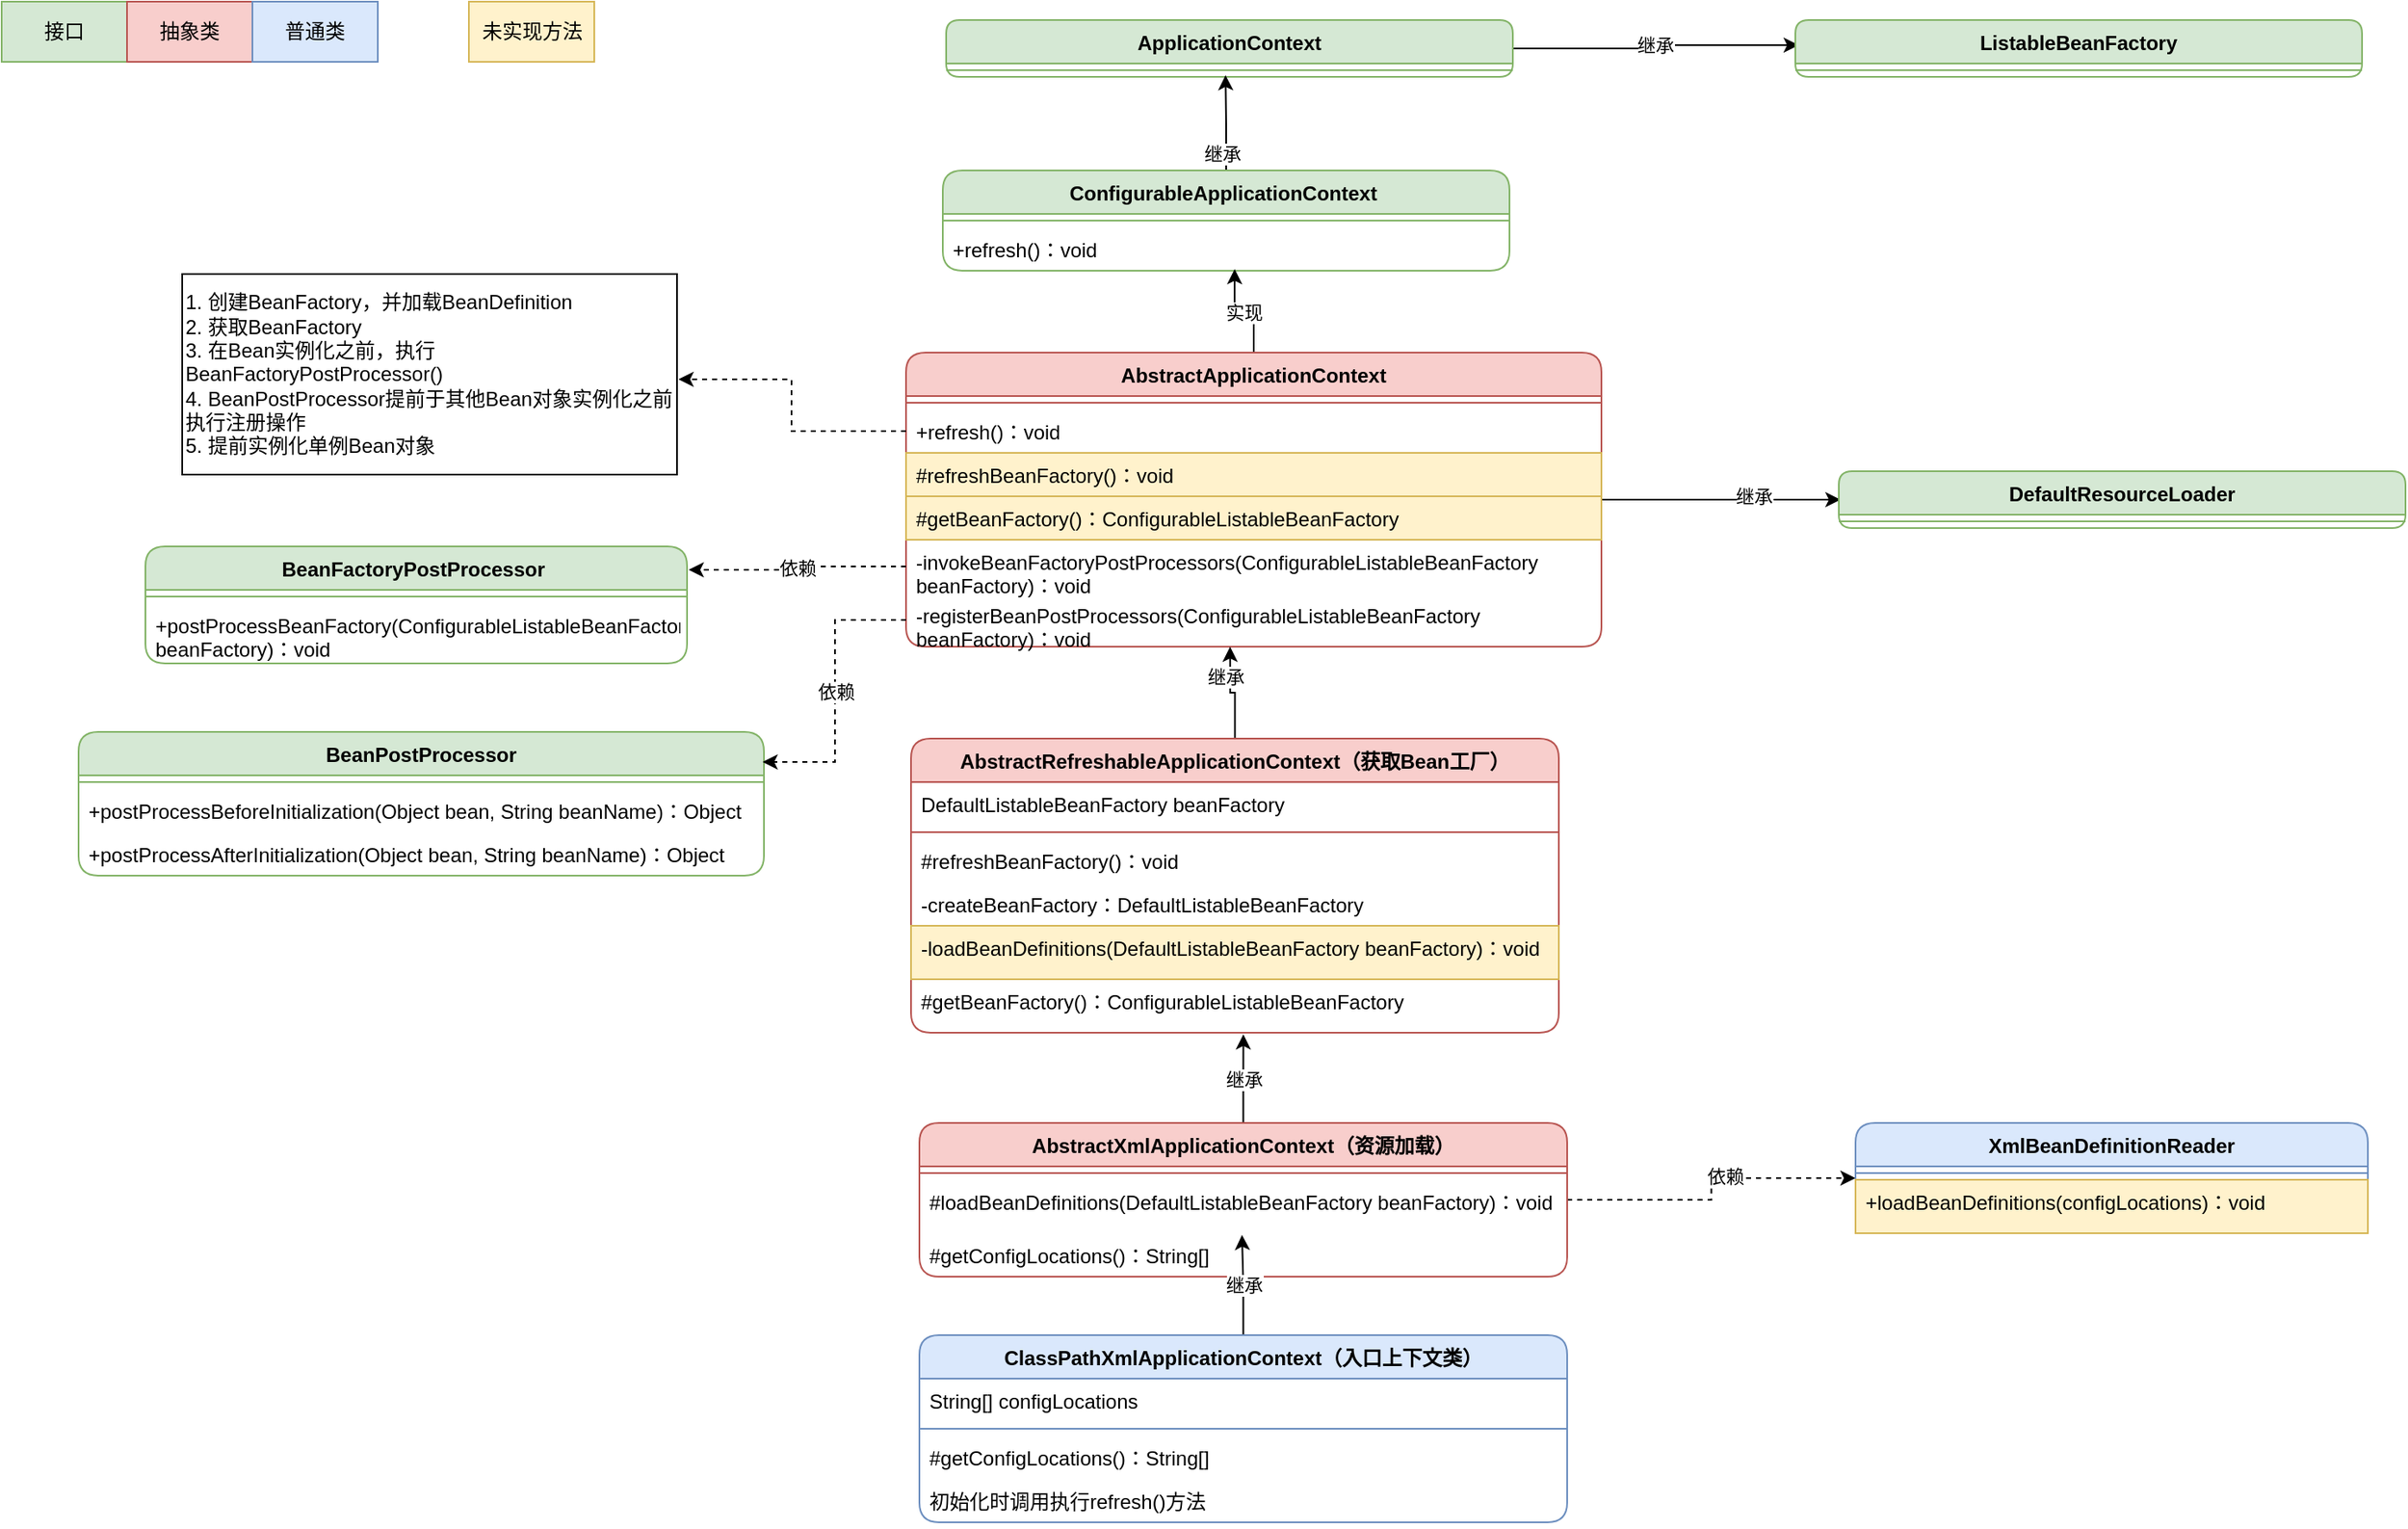 <mxfile version="20.8.20" type="device"><diagram name="第 1 页" id="ZEfLP82yrRy-EttZxlA4"><mxGraphModel dx="1886" dy="798" grid="1" gridSize="10" guides="1" tooltips="1" connect="1" arrows="1" fold="1" page="1" pageScale="1" pageWidth="827" pageHeight="1169" math="0" shadow="0"><root><mxCell id="0"/><mxCell id="1" parent="0"/><mxCell id="oPD5mWZm3WD-s0vX06lr-1" value="BeanPostProcessor" style="swimlane;fontStyle=1;align=center;verticalAlign=top;childLayout=stackLayout;horizontal=1;startSize=26;horizontalStack=0;resizeParent=1;resizeParentMax=0;resizeLast=0;collapsible=1;marginBottom=0;rounded=1;fillStyle=solid;fillColor=#d5e8d4;strokeColor=#82b366;" parent="1" vertex="1"><mxGeometry x="186" y="557" width="410" height="86" as="geometry"><mxRectangle x="62" y="302" width="349" height="24" as="alternateBounds"/></mxGeometry></mxCell><mxCell id="oPD5mWZm3WD-s0vX06lr-2" value="" style="line;strokeWidth=1;fillColor=none;align=left;verticalAlign=middle;spacingTop=-1;spacingLeft=3;spacingRight=3;rotatable=0;labelPosition=right;points=[];portConstraint=eastwest;strokeColor=inherit;rounded=1;fillStyle=solid;" parent="oPD5mWZm3WD-s0vX06lr-1" vertex="1"><mxGeometry y="26" width="410" height="8" as="geometry"/></mxCell><mxCell id="oPD5mWZm3WD-s0vX06lr-3" value="+postProcessBeforeInitialization(Object bean, String beanName)：Object" style="text;strokeColor=none;fillColor=none;align=left;verticalAlign=top;spacingLeft=4;spacingRight=4;overflow=hidden;rotatable=0;points=[[0,0.5],[1,0.5]];portConstraint=eastwest;" parent="oPD5mWZm3WD-s0vX06lr-1" vertex="1"><mxGeometry y="34" width="410" height="26" as="geometry"/></mxCell><mxCell id="oPD5mWZm3WD-s0vX06lr-4" value="+postProcessAfterInitialization(Object bean, String beanName)：Object" style="text;strokeColor=none;fillColor=none;align=left;verticalAlign=top;spacingLeft=4;spacingRight=4;overflow=hidden;rotatable=0;points=[[0,0.5],[1,0.5]];portConstraint=eastwest;" parent="oPD5mWZm3WD-s0vX06lr-1" vertex="1"><mxGeometry y="60" width="410" height="26" as="geometry"/></mxCell><mxCell id="oPD5mWZm3WD-s0vX06lr-5" value="继承" style="edgeStyle=orthogonalEdgeStyle;rounded=0;sketch=0;orthogonalLoop=1;jettySize=auto;html=1;entryX=0.006;entryY=0.441;entryDx=0;entryDy=0;entryPerimeter=0;shadow=0;labelBorderColor=none;" parent="1" source="oPD5mWZm3WD-s0vX06lr-6" target="oPD5mWZm3WD-s0vX06lr-8" edge="1"><mxGeometry relative="1" as="geometry"/></mxCell><mxCell id="oPD5mWZm3WD-s0vX06lr-6" value="ApplicationContext" style="swimlane;fontStyle=1;align=center;verticalAlign=top;childLayout=stackLayout;horizontal=1;startSize=26;horizontalStack=0;resizeParent=1;resizeParentMax=0;resizeLast=0;collapsible=1;marginBottom=0;rounded=1;fillStyle=solid;fillColor=#d5e8d4;strokeColor=#82b366;" parent="1" vertex="1"><mxGeometry x="705" y="131" width="339" height="34" as="geometry"><mxRectangle x="708.25" y="156" width="349" height="24" as="alternateBounds"/></mxGeometry></mxCell><mxCell id="oPD5mWZm3WD-s0vX06lr-7" value="" style="line;strokeWidth=1;fillColor=none;align=left;verticalAlign=middle;spacingTop=-1;spacingLeft=3;spacingRight=3;rotatable=0;labelPosition=right;points=[];portConstraint=eastwest;strokeColor=inherit;rounded=1;fillStyle=solid;" parent="oPD5mWZm3WD-s0vX06lr-6" vertex="1"><mxGeometry y="26" width="339" height="8" as="geometry"/></mxCell><mxCell id="oPD5mWZm3WD-s0vX06lr-8" value="ListableBeanFactory" style="swimlane;fontStyle=1;align=center;verticalAlign=top;childLayout=stackLayout;horizontal=1;startSize=26;horizontalStack=0;resizeParent=1;resizeParentMax=0;resizeLast=0;collapsible=1;marginBottom=0;rounded=1;fillStyle=solid;fillColor=#d5e8d4;strokeColor=#82b366;" parent="1" vertex="1"><mxGeometry x="1213" y="131" width="339" height="34" as="geometry"><mxRectangle x="719.25" y="63" width="349" height="24" as="alternateBounds"/></mxGeometry></mxCell><mxCell id="oPD5mWZm3WD-s0vX06lr-9" value="" style="line;strokeWidth=1;fillColor=none;align=left;verticalAlign=middle;spacingTop=-1;spacingLeft=3;spacingRight=3;rotatable=0;labelPosition=right;points=[];portConstraint=eastwest;strokeColor=inherit;rounded=1;fillStyle=solid;" parent="oPD5mWZm3WD-s0vX06lr-8" vertex="1"><mxGeometry y="26" width="339" height="8" as="geometry"/></mxCell><mxCell id="oPD5mWZm3WD-s0vX06lr-10" style="edgeStyle=orthogonalEdgeStyle;rounded=0;sketch=0;orthogonalLoop=1;jettySize=auto;html=1;entryX=0.493;entryY=0.875;entryDx=0;entryDy=0;entryPerimeter=0;shadow=0;labelBorderColor=none;" parent="1" source="oPD5mWZm3WD-s0vX06lr-12" target="oPD5mWZm3WD-s0vX06lr-7" edge="1"><mxGeometry relative="1" as="geometry"/></mxCell><mxCell id="oPD5mWZm3WD-s0vX06lr-11" value="继承" style="edgeLabel;html=1;align=center;verticalAlign=middle;resizable=0;points=[];" parent="oPD5mWZm3WD-s0vX06lr-10" vertex="1" connectable="0"><mxGeometry x="0.709" y="-1" relative="1" as="geometry"><mxPoint x="-3" y="38" as="offset"/></mxGeometry></mxCell><mxCell id="oPD5mWZm3WD-s0vX06lr-12" value="ConfigurableApplicationContext " style="swimlane;fontStyle=1;align=center;verticalAlign=top;childLayout=stackLayout;horizontal=1;startSize=26;horizontalStack=0;resizeParent=1;resizeParentMax=0;resizeLast=0;collapsible=1;marginBottom=0;rounded=1;fillStyle=solid;fillColor=#d5e8d4;strokeColor=#82b366;" parent="1" vertex="1"><mxGeometry x="703" y="221" width="339" height="60" as="geometry"><mxRectangle x="710" y="256" width="349" height="24" as="alternateBounds"/></mxGeometry></mxCell><mxCell id="oPD5mWZm3WD-s0vX06lr-13" value="" style="line;strokeWidth=1;fillColor=none;align=left;verticalAlign=middle;spacingTop=-1;spacingLeft=3;spacingRight=3;rotatable=0;labelPosition=right;points=[];portConstraint=eastwest;strokeColor=inherit;rounded=1;fillStyle=solid;" parent="oPD5mWZm3WD-s0vX06lr-12" vertex="1"><mxGeometry y="26" width="339" height="8" as="geometry"/></mxCell><mxCell id="oPD5mWZm3WD-s0vX06lr-14" value="+refresh()：void" style="text;strokeColor=none;fillColor=none;align=left;verticalAlign=top;spacingLeft=4;spacingRight=4;overflow=hidden;rotatable=0;points=[[0,0.5],[1,0.5]];portConstraint=eastwest;rounded=1;" parent="oPD5mWZm3WD-s0vX06lr-12" vertex="1"><mxGeometry y="34" width="339" height="26" as="geometry"/></mxCell><mxCell id="oPD5mWZm3WD-s0vX06lr-15" style="edgeStyle=orthogonalEdgeStyle;rounded=0;orthogonalLoop=1;jettySize=auto;html=1;entryX=0.003;entryY=0.5;entryDx=0;entryDy=0;entryPerimeter=0;" parent="1" source="oPD5mWZm3WD-s0vX06lr-18" target="oPD5mWZm3WD-s0vX06lr-28" edge="1"><mxGeometry relative="1" as="geometry"/></mxCell><mxCell id="oPD5mWZm3WD-s0vX06lr-16" value="继承" style="edgeLabel;html=1;align=center;verticalAlign=middle;resizable=0;points=[];" parent="oPD5mWZm3WD-s0vX06lr-15" vertex="1" connectable="0"><mxGeometry x="0.259" y="2" relative="1" as="geometry"><mxPoint x="1" as="offset"/></mxGeometry></mxCell><mxCell id="oPD5mWZm3WD-s0vX06lr-17" value="实现" style="edgeStyle=orthogonalEdgeStyle;rounded=0;sketch=0;orthogonalLoop=1;jettySize=auto;html=1;entryX=0.515;entryY=0.962;entryDx=0;entryDy=0;entryPerimeter=0;shadow=0;labelBorderColor=none;" parent="1" source="oPD5mWZm3WD-s0vX06lr-18" target="oPD5mWZm3WD-s0vX06lr-14" edge="1"><mxGeometry relative="1" as="geometry"/></mxCell><mxCell id="oPD5mWZm3WD-s0vX06lr-18" value="AbstractApplicationContext" style="swimlane;fontStyle=1;align=center;verticalAlign=top;childLayout=stackLayout;horizontal=1;startSize=26;horizontalStack=0;resizeParent=1;resizeParentMax=0;resizeLast=0;collapsible=1;marginBottom=0;rounded=1;fillStyle=solid;fillColor=#f8cecc;strokeColor=#b85450;" parent="1" vertex="1"><mxGeometry x="681" y="330" width="416" height="176" as="geometry"><mxRectangle x="704" y="419" width="349" height="24" as="alternateBounds"/></mxGeometry></mxCell><mxCell id="oPD5mWZm3WD-s0vX06lr-19" value="" style="line;strokeWidth=1;fillColor=none;align=left;verticalAlign=middle;spacingTop=-1;spacingLeft=3;spacingRight=3;rotatable=0;labelPosition=right;points=[];portConstraint=eastwest;strokeColor=inherit;rounded=1;fillStyle=solid;" parent="oPD5mWZm3WD-s0vX06lr-18" vertex="1"><mxGeometry y="26" width="416" height="8" as="geometry"/></mxCell><mxCell id="oPD5mWZm3WD-s0vX06lr-20" value="+refresh()：void" style="text;align=left;verticalAlign=top;spacingLeft=4;spacingRight=4;overflow=hidden;rotatable=0;points=[[0,0.5],[1,0.5]];portConstraint=eastwest;" parent="oPD5mWZm3WD-s0vX06lr-18" vertex="1"><mxGeometry y="34" width="416" height="26" as="geometry"/></mxCell><mxCell id="oPD5mWZm3WD-s0vX06lr-21" value="#refreshBeanFactory()：void" style="text;strokeColor=#d6b656;fillColor=#fff2cc;align=left;verticalAlign=top;spacingLeft=4;spacingRight=4;overflow=hidden;rotatable=0;points=[[0,0.5],[1,0.5]];portConstraint=eastwest;" parent="oPD5mWZm3WD-s0vX06lr-18" vertex="1"><mxGeometry y="60" width="416" height="26" as="geometry"/></mxCell><mxCell id="oPD5mWZm3WD-s0vX06lr-22" value="#getBeanFactory()：ConfigurableListableBeanFactory" style="text;strokeColor=#d6b656;fillColor=#fff2cc;align=left;verticalAlign=top;spacingLeft=4;spacingRight=4;overflow=hidden;rotatable=0;points=[[0,0.5],[1,0.5]];portConstraint=eastwest;" parent="oPD5mWZm3WD-s0vX06lr-18" vertex="1"><mxGeometry y="86" width="416" height="26" as="geometry"/></mxCell><mxCell id="oPD5mWZm3WD-s0vX06lr-23" value="-invokeBeanFactoryPostProcessors(ConfigurableListableBeanFactory beanFactory)：void" style="text;align=left;verticalAlign=top;spacingLeft=4;spacingRight=4;overflow=hidden;rotatable=0;points=[[0,0.5],[1,0.5]];portConstraint=eastwest;whiteSpace=wrap;" parent="oPD5mWZm3WD-s0vX06lr-18" vertex="1"><mxGeometry y="112" width="416" height="32" as="geometry"/></mxCell><mxCell id="oPD5mWZm3WD-s0vX06lr-24" value="-registerBeanPostProcessors(ConfigurableListableBeanFactory beanFactory)：void" style="text;align=left;verticalAlign=top;spacingLeft=4;spacingRight=4;overflow=hidden;rotatable=0;points=[[0,0.5],[1,0.5]];portConstraint=eastwest;whiteSpace=wrap;" parent="oPD5mWZm3WD-s0vX06lr-18" vertex="1"><mxGeometry y="144" width="416" height="32" as="geometry"/></mxCell><mxCell id="oPD5mWZm3WD-s0vX06lr-25" value="BeanFactoryPostProcessor " style="swimlane;fontStyle=1;align=center;verticalAlign=top;childLayout=stackLayout;horizontal=1;startSize=26;horizontalStack=0;resizeParent=1;resizeParentMax=0;resizeLast=0;collapsible=1;marginBottom=0;rounded=1;fillStyle=solid;strokeColor=#82b366;whiteSpace=wrap;fillColor=#d5e8d4;" parent="1" vertex="1"><mxGeometry x="226" y="446" width="324" height="70" as="geometry"><mxRectangle x="252" y="385" width="273" height="21" as="alternateBounds"/></mxGeometry></mxCell><mxCell id="oPD5mWZm3WD-s0vX06lr-26" value="" style="line;strokeWidth=1;fillColor=none;align=left;verticalAlign=middle;spacingTop=-1;spacingLeft=3;spacingRight=3;rotatable=0;labelPosition=right;points=[];portConstraint=eastwest;strokeColor=inherit;rounded=1;fillStyle=solid;" parent="oPD5mWZm3WD-s0vX06lr-25" vertex="1"><mxGeometry y="26" width="324" height="8" as="geometry"/></mxCell><mxCell id="oPD5mWZm3WD-s0vX06lr-27" value="+postProcessBeanFactory(ConfigurableListableBeanFactory beanFactory)：void" style="text;strokeColor=none;fillColor=none;align=left;verticalAlign=top;spacingLeft=4;spacingRight=4;overflow=hidden;rotatable=0;points=[[0,0.5],[1,0.5]];portConstraint=eastwest;whiteSpace=wrap;" parent="oPD5mWZm3WD-s0vX06lr-25" vertex="1"><mxGeometry y="34" width="324" height="36" as="geometry"/></mxCell><mxCell id="oPD5mWZm3WD-s0vX06lr-28" value="DefaultResourceLoader" style="swimlane;fontStyle=1;align=center;verticalAlign=top;childLayout=stackLayout;horizontal=1;startSize=26;horizontalStack=0;resizeParent=1;resizeParentMax=0;resizeLast=0;collapsible=1;marginBottom=0;rounded=1;fillStyle=solid;fillColor=#d5e8d4;strokeColor=#82b366;" parent="1" vertex="1"><mxGeometry x="1239" y="401" width="339" height="34" as="geometry"><mxRectangle x="1193" y="463" width="349" height="24" as="alternateBounds"/></mxGeometry></mxCell><mxCell id="oPD5mWZm3WD-s0vX06lr-29" value="" style="line;strokeWidth=1;fillColor=none;align=left;verticalAlign=middle;spacingTop=-1;spacingLeft=3;spacingRight=3;rotatable=0;labelPosition=right;points=[];portConstraint=eastwest;strokeColor=inherit;rounded=1;fillStyle=solid;" parent="oPD5mWZm3WD-s0vX06lr-28" vertex="1"><mxGeometry y="26" width="339" height="8" as="geometry"/></mxCell><mxCell id="oPD5mWZm3WD-s0vX06lr-30" style="edgeStyle=orthogonalEdgeStyle;rounded=0;orthogonalLoop=1;jettySize=auto;html=1;entryX=0.466;entryY=1;entryDx=0;entryDy=0;entryPerimeter=0;" parent="1" source="oPD5mWZm3WD-s0vX06lr-32" target="oPD5mWZm3WD-s0vX06lr-24" edge="1"><mxGeometry relative="1" as="geometry"/></mxCell><mxCell id="oPD5mWZm3WD-s0vX06lr-31" value="继承" style="edgeLabel;html=1;align=center;verticalAlign=middle;resizable=0;points=[];" parent="oPD5mWZm3WD-s0vX06lr-30" vertex="1" connectable="0"><mxGeometry x="0.407" y="3" relative="1" as="geometry"><mxPoint as="offset"/></mxGeometry></mxCell><mxCell id="oPD5mWZm3WD-s0vX06lr-32" value="AbstractRefreshableApplicationContext（获取Bean工厂）" style="swimlane;fontStyle=1;align=center;verticalAlign=top;childLayout=stackLayout;horizontal=1;startSize=26;horizontalStack=0;resizeParent=1;resizeParentMax=0;resizeLast=0;collapsible=1;marginBottom=0;rounded=1;fillStyle=solid;fillColor=#f8cecc;strokeColor=#b85450;" parent="1" vertex="1"><mxGeometry x="684" y="561" width="387.5" height="176" as="geometry"><mxRectangle x="696" y="544" width="349" height="24" as="alternateBounds"/></mxGeometry></mxCell><mxCell id="oPD5mWZm3WD-s0vX06lr-33" value="DefaultListableBeanFactory beanFactory" style="text;strokeColor=none;fillColor=none;align=left;verticalAlign=top;spacingLeft=4;spacingRight=4;overflow=hidden;rotatable=0;points=[[0,0.5],[1,0.5]];portConstraint=eastwest;" parent="oPD5mWZm3WD-s0vX06lr-32" vertex="1"><mxGeometry y="26" width="387.5" height="26" as="geometry"/></mxCell><mxCell id="oPD5mWZm3WD-s0vX06lr-34" value="" style="line;strokeWidth=1;fillColor=none;align=left;verticalAlign=middle;spacingTop=-1;spacingLeft=3;spacingRight=3;rotatable=0;labelPosition=right;points=[];portConstraint=eastwest;strokeColor=inherit;rounded=1;fillStyle=solid;" parent="oPD5mWZm3WD-s0vX06lr-32" vertex="1"><mxGeometry y="52" width="387.5" height="8" as="geometry"/></mxCell><mxCell id="oPD5mWZm3WD-s0vX06lr-35" value="#refreshBeanFactory()：void" style="text;align=left;verticalAlign=top;spacingLeft=4;spacingRight=4;overflow=hidden;rotatable=0;points=[[0,0.5],[1,0.5]];portConstraint=eastwest;" parent="oPD5mWZm3WD-s0vX06lr-32" vertex="1"><mxGeometry y="60" width="387.5" height="26" as="geometry"/></mxCell><mxCell id="oPD5mWZm3WD-s0vX06lr-36" value="-createBeanFactory：DefaultListableBeanFactory " style="text;align=left;verticalAlign=top;spacingLeft=4;spacingRight=4;overflow=hidden;rotatable=0;points=[[0,0.5],[1,0.5]];portConstraint=eastwest;" parent="oPD5mWZm3WD-s0vX06lr-32" vertex="1"><mxGeometry y="86" width="387.5" height="26" as="geometry"/></mxCell><mxCell id="oPD5mWZm3WD-s0vX06lr-37" value="-loadBeanDefinitions(DefaultListableBeanFactory beanFactory)：void" style="text;strokeColor=#d6b656;fillColor=#fff2cc;align=left;verticalAlign=top;spacingLeft=4;spacingRight=4;overflow=hidden;rotatable=0;points=[[0,0.5],[1,0.5]];portConstraint=eastwest;whiteSpace=wrap;" parent="oPD5mWZm3WD-s0vX06lr-32" vertex="1"><mxGeometry y="112" width="387.5" height="32" as="geometry"/></mxCell><mxCell id="oPD5mWZm3WD-s0vX06lr-38" value="#getBeanFactory()：ConfigurableListableBeanFactory" style="text;align=left;verticalAlign=top;spacingLeft=4;spacingRight=4;overflow=hidden;rotatable=0;points=[[0,0.5],[1,0.5]];portConstraint=eastwest;whiteSpace=wrap;" parent="oPD5mWZm3WD-s0vX06lr-32" vertex="1"><mxGeometry y="144" width="387.5" height="32" as="geometry"/></mxCell><mxCell id="oPD5mWZm3WD-s0vX06lr-39" value="继承" style="edgeStyle=orthogonalEdgeStyle;rounded=0;sketch=0;orthogonalLoop=1;jettySize=auto;html=1;entryX=0.513;entryY=1.031;entryDx=0;entryDy=0;entryPerimeter=0;shadow=0;labelBorderColor=none;" parent="1" source="oPD5mWZm3WD-s0vX06lr-42" target="oPD5mWZm3WD-s0vX06lr-38" edge="1"><mxGeometry relative="1" as="geometry"/></mxCell><mxCell id="oPD5mWZm3WD-s0vX06lr-40" value="" style="edgeStyle=orthogonalEdgeStyle;rounded=0;sketch=0;orthogonalLoop=1;jettySize=auto;html=1;shadow=0;labelBorderColor=none;dashed=1;" parent="1" source="oPD5mWZm3WD-s0vX06lr-42" target="oPD5mWZm3WD-s0vX06lr-54" edge="1"><mxGeometry relative="1" as="geometry"/></mxCell><mxCell id="oPD5mWZm3WD-s0vX06lr-41" value="依赖" style="edgeLabel;html=1;align=center;verticalAlign=middle;resizable=0;points=[];" parent="oPD5mWZm3WD-s0vX06lr-40" vertex="1" connectable="0"><mxGeometry x="0.142" y="1" relative="1" as="geometry"><mxPoint x="1" as="offset"/></mxGeometry></mxCell><mxCell id="oPD5mWZm3WD-s0vX06lr-42" value="AbstractXmlApplicationContext（资源加载）" style="swimlane;fontStyle=1;align=center;verticalAlign=top;childLayout=stackLayout;horizontal=1;startSize=26;horizontalStack=0;resizeParent=1;resizeParentMax=0;resizeLast=0;collapsible=1;marginBottom=0;rounded=1;fillStyle=solid;fillColor=#f8cecc;strokeColor=#b85450;" parent="1" vertex="1"><mxGeometry x="689" y="791" width="387.5" height="92" as="geometry"><mxRectangle x="693" y="693" width="349" height="24" as="alternateBounds"/></mxGeometry></mxCell><mxCell id="oPD5mWZm3WD-s0vX06lr-43" value="" style="line;strokeWidth=1;fillColor=none;align=left;verticalAlign=middle;spacingTop=-1;spacingLeft=3;spacingRight=3;rotatable=0;labelPosition=right;points=[];portConstraint=eastwest;strokeColor=inherit;rounded=1;fillStyle=solid;" parent="oPD5mWZm3WD-s0vX06lr-42" vertex="1"><mxGeometry y="26" width="387.5" height="8" as="geometry"/></mxCell><mxCell id="oPD5mWZm3WD-s0vX06lr-44" value="#loadBeanDefinitions(DefaultListableBeanFactory beanFactory)：void" style="text;align=left;verticalAlign=top;spacingLeft=4;spacingRight=4;overflow=hidden;rotatable=0;points=[[0,0.5],[1,0.5]];portConstraint=eastwest;whiteSpace=wrap;" parent="oPD5mWZm3WD-s0vX06lr-42" vertex="1"><mxGeometry y="34" width="387.5" height="32" as="geometry"/></mxCell><mxCell id="MSDc8-JGU-5J4D1I_Us8-1" value="#getConfigLocations()：String[] " style="text;align=left;verticalAlign=top;spacingLeft=4;spacingRight=4;overflow=hidden;rotatable=0;points=[[0,0.5],[1,0.5]];portConstraint=eastwest;" parent="oPD5mWZm3WD-s0vX06lr-42" vertex="1"><mxGeometry y="66" width="387.5" height="26" as="geometry"/></mxCell><mxCell id="oPD5mWZm3WD-s0vX06lr-45" value="继承" style="edgeStyle=orthogonalEdgeStyle;rounded=0;sketch=0;orthogonalLoop=1;jettySize=auto;html=1;shadow=0;labelBorderColor=none;entryX=0.498;entryY=1.031;entryDx=0;entryDy=0;entryPerimeter=0;" parent="1" source="oPD5mWZm3WD-s0vX06lr-46" target="oPD5mWZm3WD-s0vX06lr-44" edge="1"><mxGeometry relative="1" as="geometry"><mxPoint x="883.75" y="1044" as="targetPoint"/></mxGeometry></mxCell><mxCell id="oPD5mWZm3WD-s0vX06lr-46" value="ClassPathXmlApplicationContext（入口上下文类）" style="swimlane;fontStyle=1;align=center;verticalAlign=top;childLayout=stackLayout;horizontal=1;startSize=26;horizontalStack=0;resizeParent=1;resizeParentMax=0;resizeLast=0;collapsible=1;marginBottom=0;rounded=1;fillStyle=solid;fillColor=#dae8fc;strokeColor=#6c8ebf;" parent="1" vertex="1"><mxGeometry x="689" y="918" width="387.5" height="112" as="geometry"><mxRectangle x="693" y="842" width="349" height="24" as="alternateBounds"/></mxGeometry></mxCell><mxCell id="oPD5mWZm3WD-s0vX06lr-47" value="String[] configLocations " style="text;strokeColor=none;fillColor=none;align=left;verticalAlign=top;spacingLeft=4;spacingRight=4;overflow=hidden;rotatable=0;points=[[0,0.5],[1,0.5]];portConstraint=eastwest;" parent="oPD5mWZm3WD-s0vX06lr-46" vertex="1"><mxGeometry y="26" width="387.5" height="26" as="geometry"/></mxCell><mxCell id="oPD5mWZm3WD-s0vX06lr-48" value="" style="line;strokeWidth=1;fillColor=none;align=left;verticalAlign=middle;spacingTop=-1;spacingLeft=3;spacingRight=3;rotatable=0;labelPosition=right;points=[];portConstraint=eastwest;strokeColor=inherit;rounded=1;fillStyle=solid;" parent="oPD5mWZm3WD-s0vX06lr-46" vertex="1"><mxGeometry y="52" width="387.5" height="8" as="geometry"/></mxCell><mxCell id="oPD5mWZm3WD-s0vX06lr-49" value="#getConfigLocations()：String[] " style="text;align=left;verticalAlign=top;spacingLeft=4;spacingRight=4;overflow=hidden;rotatable=0;points=[[0,0.5],[1,0.5]];portConstraint=eastwest;" parent="oPD5mWZm3WD-s0vX06lr-46" vertex="1"><mxGeometry y="60" width="387.5" height="26" as="geometry"/></mxCell><mxCell id="NBNR1oK0oMuaiYcvUILt-1" value="初始化时调用执行refresh()方法" style="text;align=left;verticalAlign=top;spacingLeft=4;spacingRight=4;overflow=hidden;rotatable=0;points=[[0,0.5],[1,0.5]];portConstraint=eastwest;" vertex="1" parent="oPD5mWZm3WD-s0vX06lr-46"><mxGeometry y="86" width="387.5" height="26" as="geometry"/></mxCell><mxCell id="oPD5mWZm3WD-s0vX06lr-50" value="接口" style="rounded=0;whiteSpace=wrap;html=1;fillStyle=solid;strokeColor=#82b366;fillColor=#d5e8d4;" parent="1" vertex="1"><mxGeometry x="140" y="120" width="75" height="36" as="geometry"/></mxCell><mxCell id="oPD5mWZm3WD-s0vX06lr-51" value="抽象类" style="rounded=0;whiteSpace=wrap;html=1;fillStyle=solid;strokeColor=#b85450;fillColor=#f8cecc;" parent="1" vertex="1"><mxGeometry x="215" y="120" width="75" height="36" as="geometry"/></mxCell><mxCell id="oPD5mWZm3WD-s0vX06lr-52" value="普通类" style="rounded=0;whiteSpace=wrap;html=1;fillStyle=solid;strokeColor=#6c8ebf;fillColor=#dae8fc;" parent="1" vertex="1"><mxGeometry x="290" y="120" width="75" height="36" as="geometry"/></mxCell><mxCell id="oPD5mWZm3WD-s0vX06lr-53" value="未实现方法" style="rounded=0;whiteSpace=wrap;html=1;fillStyle=solid;strokeColor=#d6b656;fillColor=#fff2cc;" parent="1" vertex="1"><mxGeometry x="419.5" y="120" width="75" height="36" as="geometry"/></mxCell><mxCell id="oPD5mWZm3WD-s0vX06lr-54" value="XmlBeanDefinitionReader" style="swimlane;fontStyle=1;align=center;verticalAlign=top;childLayout=stackLayout;horizontal=1;startSize=26;horizontalStack=0;resizeParent=1;resizeParentMax=0;resizeLast=0;collapsible=1;marginBottom=0;rounded=1;fillStyle=solid;fillColor=#dae8fc;strokeColor=#6c8ebf;" parent="1" vertex="1"><mxGeometry x="1249" y="791" width="306.5" height="66" as="geometry"><mxRectangle x="693" y="693" width="349" height="24" as="alternateBounds"/></mxGeometry></mxCell><mxCell id="oPD5mWZm3WD-s0vX06lr-55" value="" style="line;strokeWidth=1;fillColor=none;align=left;verticalAlign=middle;spacingTop=-1;spacingLeft=3;spacingRight=3;rotatable=0;labelPosition=right;points=[];portConstraint=eastwest;strokeColor=inherit;rounded=1;fillStyle=solid;" parent="oPD5mWZm3WD-s0vX06lr-54" vertex="1"><mxGeometry y="26" width="306.5" height="8" as="geometry"/></mxCell><mxCell id="oPD5mWZm3WD-s0vX06lr-56" value="+loadBeanDefinitions(configLocations)：void" style="text;strokeColor=#d6b656;fillColor=#fff2cc;align=left;verticalAlign=top;spacingLeft=4;spacingRight=4;overflow=hidden;rotatable=0;points=[[0,0.5],[1,0.5]];portConstraint=eastwest;whiteSpace=wrap;" parent="oPD5mWZm3WD-s0vX06lr-54" vertex="1"><mxGeometry y="34" width="306.5" height="32" as="geometry"/></mxCell><mxCell id="oPD5mWZm3WD-s0vX06lr-57" value="依赖" style="edgeStyle=orthogonalEdgeStyle;rounded=0;sketch=0;orthogonalLoop=1;jettySize=auto;html=1;entryX=1.003;entryY=0.2;entryDx=0;entryDy=0;entryPerimeter=0;shadow=0;dashed=1;labelBorderColor=none;" parent="1" source="oPD5mWZm3WD-s0vX06lr-23" target="oPD5mWZm3WD-s0vX06lr-25" edge="1"><mxGeometry relative="1" as="geometry"/></mxCell><mxCell id="oPD5mWZm3WD-s0vX06lr-58" value="依赖" style="edgeStyle=orthogonalEdgeStyle;rounded=0;sketch=0;orthogonalLoop=1;jettySize=auto;html=1;entryX=0.998;entryY=0.209;entryDx=0;entryDy=0;entryPerimeter=0;shadow=0;dashed=1;labelBorderColor=none;" parent="1" source="oPD5mWZm3WD-s0vX06lr-24" target="oPD5mWZm3WD-s0vX06lr-1" edge="1"><mxGeometry relative="1" as="geometry"/></mxCell><mxCell id="oPD5mWZm3WD-s0vX06lr-59" value="1. 创建BeanFactory，并加载BeanDefinition&lt;br&gt;2. 获取BeanFactory&lt;br&gt;3. 在Bean实例化之前，执行BeanFactoryPostProcessor()&lt;br&gt;4. BeanPostProcessor提前于其他Bean对象实例化之前执行注册操作&lt;br&gt;5. 提前实例化单例Bean对象" style="rounded=0;whiteSpace=wrap;html=1;fillStyle=solid;strokeColor=default;align=left;" parent="1" vertex="1"><mxGeometry x="248" y="283" width="296" height="120" as="geometry"/></mxCell><mxCell id="oPD5mWZm3WD-s0vX06lr-60" style="edgeStyle=orthogonalEdgeStyle;rounded=0;sketch=0;orthogonalLoop=1;jettySize=auto;html=1;entryX=1.003;entryY=0.525;entryDx=0;entryDy=0;entryPerimeter=0;shadow=0;dashed=1;labelBorderColor=none;" parent="1" source="oPD5mWZm3WD-s0vX06lr-20" target="oPD5mWZm3WD-s0vX06lr-59" edge="1"><mxGeometry relative="1" as="geometry"/></mxCell></root></mxGraphModel></diagram></mxfile>